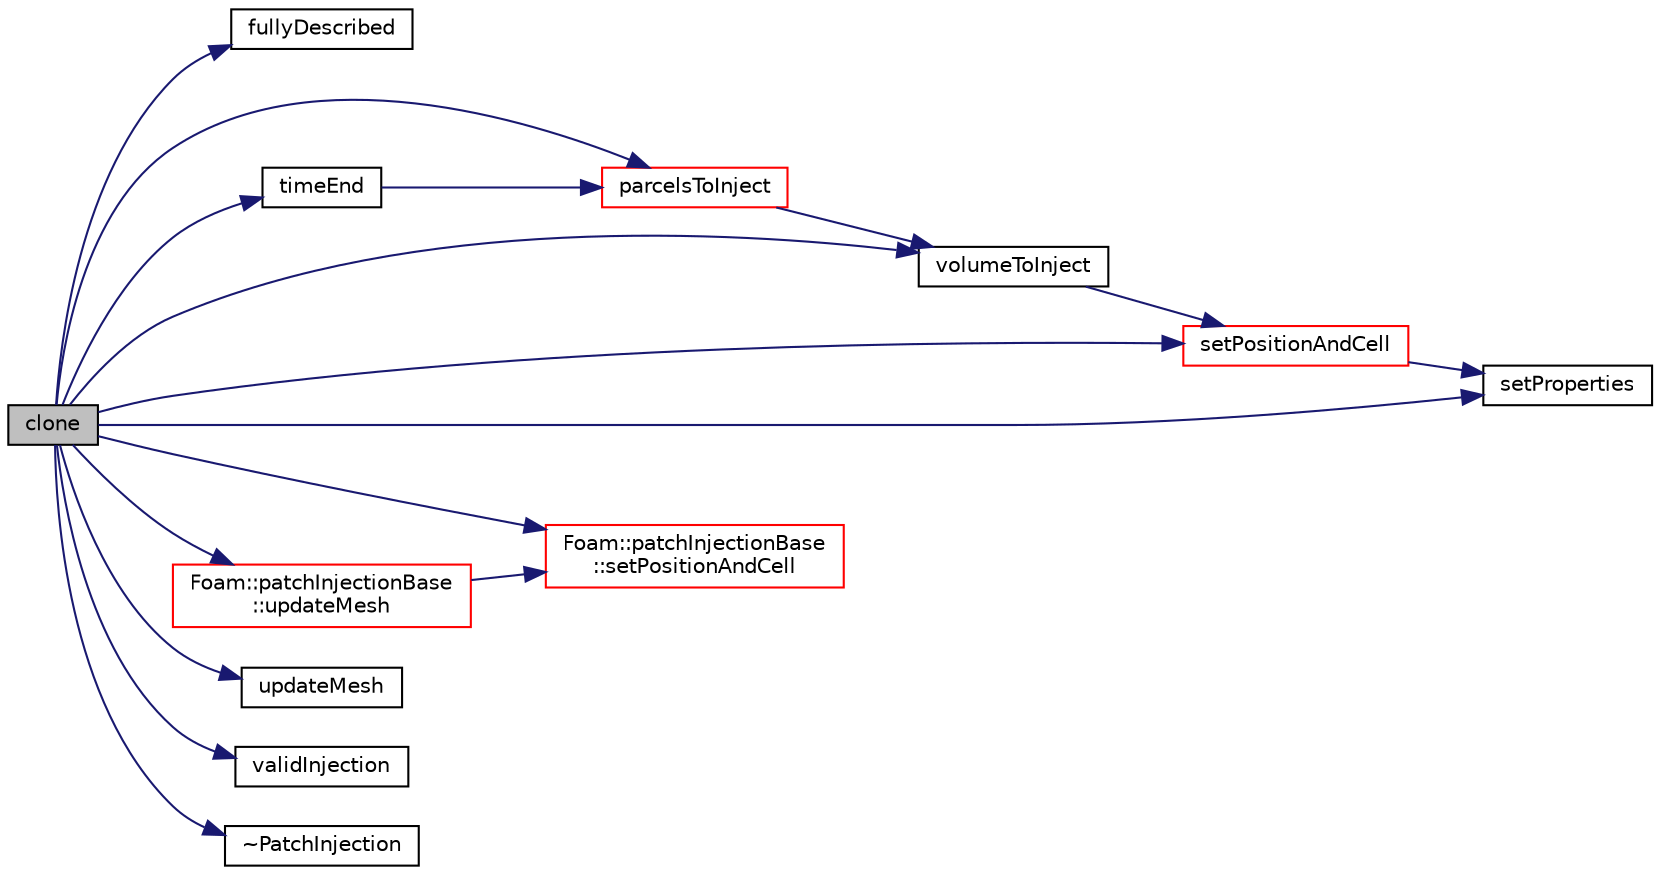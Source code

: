 digraph "clone"
{
  bgcolor="transparent";
  edge [fontname="Helvetica",fontsize="10",labelfontname="Helvetica",labelfontsize="10"];
  node [fontname="Helvetica",fontsize="10",shape=record];
  rankdir="LR";
  Node9 [label="clone",height=0.2,width=0.4,color="black", fillcolor="grey75", style="filled", fontcolor="black"];
  Node9 -> Node10 [color="midnightblue",fontsize="10",style="solid",fontname="Helvetica"];
  Node10 [label="fullyDescribed",height=0.2,width=0.4,color="black",URL="$a25225.html#af4fb99083ed1d810af7074f440cb0aa2",tooltip="Flag to identify whether model fully describes the parcel. "];
  Node9 -> Node11 [color="midnightblue",fontsize="10",style="solid",fontname="Helvetica"];
  Node11 [label="parcelsToInject",height=0.2,width=0.4,color="red",URL="$a25225.html#a4c4730db6620caeb697dfb15e7ed265a",tooltip="Number of parcels to introduce relative to SOI. "];
  Node11 -> Node29 [color="midnightblue",fontsize="10",style="solid",fontname="Helvetica"];
  Node29 [label="volumeToInject",height=0.2,width=0.4,color="black",URL="$a25225.html#a429d17f10d15e9c7727159582c3f149b",tooltip="Volume of parcels to introduce relative to SOI. "];
  Node29 -> Node30 [color="midnightblue",fontsize="10",style="solid",fontname="Helvetica"];
  Node30 [label="setPositionAndCell",height=0.2,width=0.4,color="red",URL="$a25225.html#a64ab8345fbd202af3bbab93b25d90105",tooltip="Set the injection position and owner cell, tetFace and tetPt. "];
  Node30 -> Node32 [color="midnightblue",fontsize="10",style="solid",fontname="Helvetica"];
  Node32 [label="setProperties",height=0.2,width=0.4,color="black",URL="$a25225.html#a9c29fb14e9bea94ae75c185efe894b00",tooltip="Set the parcel properties. "];
  Node9 -> Node33 [color="midnightblue",fontsize="10",style="solid",fontname="Helvetica"];
  Node33 [label="Foam::patchInjectionBase\l::setPositionAndCell",height=0.2,width=0.4,color="red",URL="$a25229.html#a503871c249086d1020094d2a665447ae",tooltip="Set the injection position and owner cell, tetFace and tetPt. "];
  Node9 -> Node30 [color="midnightblue",fontsize="10",style="solid",fontname="Helvetica"];
  Node9 -> Node32 [color="midnightblue",fontsize="10",style="solid",fontname="Helvetica"];
  Node9 -> Node99 [color="midnightblue",fontsize="10",style="solid",fontname="Helvetica"];
  Node99 [label="timeEnd",height=0.2,width=0.4,color="black",URL="$a25225.html#afd5e776d9ab536787996546ab74c728d",tooltip="Return the end-of-injection time. "];
  Node99 -> Node11 [color="midnightblue",fontsize="10",style="solid",fontname="Helvetica"];
  Node9 -> Node100 [color="midnightblue",fontsize="10",style="solid",fontname="Helvetica"];
  Node100 [label="Foam::patchInjectionBase\l::updateMesh",height=0.2,width=0.4,color="red",URL="$a25229.html#a6d43ae10cf9dba5b6063e706ab5534e3",tooltip="Update patch geometry and derived info for injection locations. "];
  Node100 -> Node33 [color="midnightblue",fontsize="10",style="solid",fontname="Helvetica"];
  Node9 -> Node120 [color="midnightblue",fontsize="10",style="solid",fontname="Helvetica"];
  Node120 [label="updateMesh",height=0.2,width=0.4,color="black",URL="$a25225.html#ae5693a309a936ac1040dd48c2881677f",tooltip="Set injector locations when mesh is updated. "];
  Node9 -> Node121 [color="midnightblue",fontsize="10",style="solid",fontname="Helvetica"];
  Node121 [label="validInjection",height=0.2,width=0.4,color="black",URL="$a25225.html#a6b2f13f20088f7dc14953978d3ee7554",tooltip="Return flag to identify whether or not injection of parcelI is. "];
  Node9 -> Node29 [color="midnightblue",fontsize="10",style="solid",fontname="Helvetica"];
  Node9 -> Node122 [color="midnightblue",fontsize="10",style="solid",fontname="Helvetica"];
  Node122 [label="~PatchInjection",height=0.2,width=0.4,color="black",URL="$a25225.html#a2f85e736d90d20eae99077007cb32925",tooltip="Destructor. "];
}
